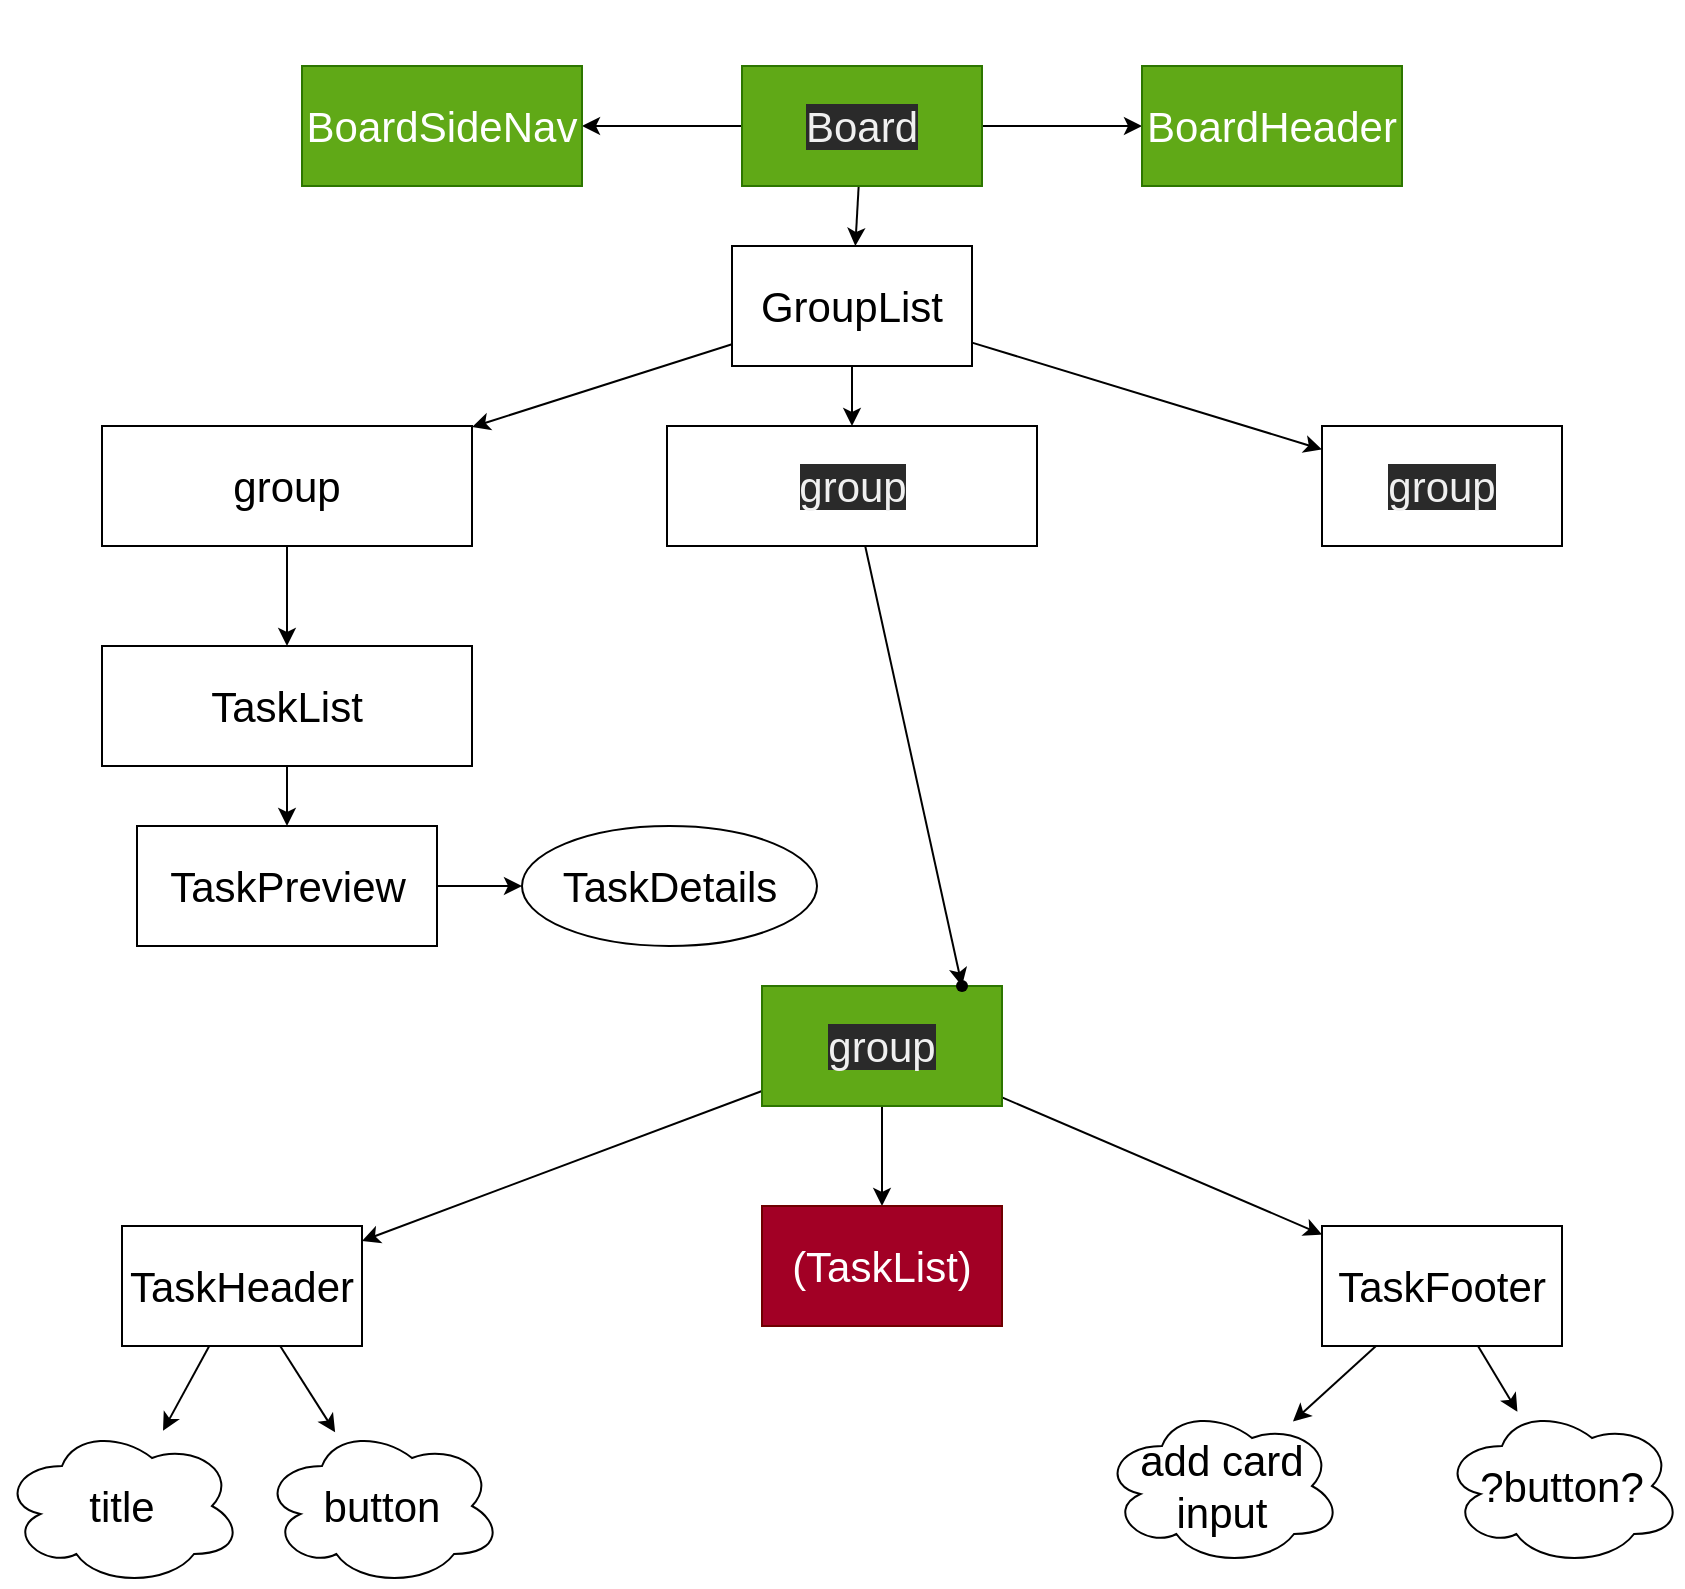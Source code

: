 <mxfile>
    <diagram id="UEK5dI_bNCnoH8c-1y-S" name="Page-1">
        <mxGraphModel dx="1860" dy="617" grid="1" gridSize="10" guides="1" tooltips="1" connect="1" arrows="1" fold="1" page="1" pageScale="1" pageWidth="850" pageHeight="1100" math="0" shadow="0">
            <root>
                <mxCell id="0"/>
                <mxCell id="1" parent="0"/>
                <mxCell id="14" value="" style="edgeStyle=none;html=1;fontSize=21;" edge="1" parent="1" source="10" target="13">
                    <mxGeometry relative="1" as="geometry"/>
                </mxCell>
                <mxCell id="30" value="" style="edgeStyle=none;html=1;fontSize=21;" edge="1" parent="1" source="10" target="29">
                    <mxGeometry relative="1" as="geometry"/>
                </mxCell>
                <mxCell id="32" value="" style="edgeStyle=none;html=1;fontSize=21;" edge="1" parent="1" source="10" target="31">
                    <mxGeometry relative="1" as="geometry"/>
                </mxCell>
                <mxCell id="10" value="&#10;&#10;&lt;span style=&quot;color: rgb(240, 240, 240); font-family: helvetica; font-size: 21px; font-style: normal; font-weight: 400; letter-spacing: normal; text-align: center; text-indent: 0px; text-transform: none; word-spacing: 0px; background-color: rgb(42, 42, 42); display: inline; float: none;&quot;&gt;Board&lt;/span&gt;&#10;&#10;" style="whiteSpace=wrap;html=1;fontSize=21;fillColor=#60a917;fontColor=#ffffff;strokeColor=#2D7600;" vertex="1" parent="1">
                    <mxGeometry x="360" y="60" width="120" height="60" as="geometry"/>
                </mxCell>
                <mxCell id="16" value="" style="edgeStyle=none;html=1;fontSize=21;" edge="1" parent="1" source="13" target="15">
                    <mxGeometry relative="1" as="geometry"/>
                </mxCell>
                <mxCell id="20" value="" style="edgeStyle=none;html=1;fontSize=21;" edge="1" parent="1" source="13" target="19">
                    <mxGeometry relative="1" as="geometry"/>
                </mxCell>
                <mxCell id="22" value="" style="edgeStyle=none;html=1;fontSize=21;" edge="1" parent="1" source="13" target="21">
                    <mxGeometry relative="1" as="geometry"/>
                </mxCell>
                <mxCell id="13" value="GroupList" style="whiteSpace=wrap;html=1;fontSize=21;" vertex="1" parent="1">
                    <mxGeometry x="355" y="150" width="120" height="60" as="geometry"/>
                </mxCell>
                <mxCell id="18" value="" style="edgeStyle=none;html=1;fontSize=21;" edge="1" parent="1" source="15" target="17">
                    <mxGeometry relative="1" as="geometry"/>
                </mxCell>
                <mxCell id="15" value="group" style="whiteSpace=wrap;html=1;fontSize=21;" vertex="1" parent="1">
                    <mxGeometry x="40" y="240" width="185" height="60" as="geometry"/>
                </mxCell>
                <mxCell id="24" value="" style="edgeStyle=none;html=1;fontSize=21;" edge="1" parent="1" source="17" target="23">
                    <mxGeometry relative="1" as="geometry"/>
                </mxCell>
                <mxCell id="17" value="TaskList" style="whiteSpace=wrap;html=1;fontSize=21;" vertex="1" parent="1">
                    <mxGeometry x="40" y="350" width="185" height="60" as="geometry"/>
                </mxCell>
                <mxCell id="59" value="" style="edgeStyle=none;html=1;fontSize=21;" edge="1" parent="1" source="19" target="58">
                    <mxGeometry relative="1" as="geometry"/>
                </mxCell>
                <mxCell id="19" value="&#10;&#10;&lt;span style=&quot;color: rgb(240, 240, 240); font-family: helvetica; font-size: 21px; font-style: normal; font-weight: 400; letter-spacing: normal; text-align: center; text-indent: 0px; text-transform: none; word-spacing: 0px; background-color: rgb(42, 42, 42); display: inline; float: none;&quot;&gt;group&lt;/span&gt;&#10;&#10;" style="whiteSpace=wrap;html=1;fontSize=21;" vertex="1" parent="1">
                    <mxGeometry x="322.5" y="240" width="185" height="60" as="geometry"/>
                </mxCell>
                <mxCell id="21" value="&#10;&#10;&lt;span style=&quot;color: rgb(240, 240, 240); font-family: helvetica; font-size: 21px; font-style: normal; font-weight: 400; letter-spacing: normal; text-align: center; text-indent: 0px; text-transform: none; word-spacing: 0px; background-color: rgb(42, 42, 42); display: inline; float: none;&quot;&gt;group&lt;/span&gt;&#10;&#10;" style="whiteSpace=wrap;html=1;fontSize=21;" vertex="1" parent="1">
                    <mxGeometry x="650" y="240" width="120" height="60" as="geometry"/>
                </mxCell>
                <mxCell id="28" value="" style="edgeStyle=none;html=1;fontSize=21;" edge="1" parent="1" source="23" target="27">
                    <mxGeometry relative="1" as="geometry"/>
                </mxCell>
                <mxCell id="23" value="TaskPreview" style="whiteSpace=wrap;html=1;fontSize=21;" vertex="1" parent="1">
                    <mxGeometry x="57.5" y="440" width="150" height="60" as="geometry"/>
                </mxCell>
                <mxCell id="27" value="TaskDetails" style="ellipse;whiteSpace=wrap;html=1;fontSize=21;" vertex="1" parent="1">
                    <mxGeometry x="250" y="440" width="147.5" height="60" as="geometry"/>
                </mxCell>
                <mxCell id="29" value="BoardSideNav" style="whiteSpace=wrap;html=1;fontSize=21;fillColor=#60a917;fontColor=#ffffff;strokeColor=#2D7600;" vertex="1" parent="1">
                    <mxGeometry x="140" y="60" width="140" height="60" as="geometry"/>
                </mxCell>
                <mxCell id="31" value="BoardHeader" style="whiteSpace=wrap;html=1;fontSize=21;fillColor=#60a917;fontColor=#ffffff;strokeColor=#2D7600;" vertex="1" parent="1">
                    <mxGeometry x="560" y="60" width="130" height="60" as="geometry"/>
                </mxCell>
                <mxCell id="36" value="" style="edgeStyle=none;html=1;fontSize=21;" edge="1" parent="1" source="34" target="35">
                    <mxGeometry relative="1" as="geometry"/>
                </mxCell>
                <mxCell id="38" value="" style="edgeStyle=none;html=1;fontSize=21;" edge="1" parent="1" source="34" target="37">
                    <mxGeometry relative="1" as="geometry"/>
                </mxCell>
                <mxCell id="40" value="" style="edgeStyle=none;html=1;fontSize=21;" edge="1" parent="1" source="34" target="39">
                    <mxGeometry relative="1" as="geometry"/>
                </mxCell>
                <mxCell id="34" value="&#10;&#10;&lt;span style=&quot;color: rgb(240, 240, 240); font-family: helvetica; font-size: 21px; font-style: normal; font-weight: 400; letter-spacing: normal; text-align: center; text-indent: 0px; text-transform: none; word-spacing: 0px; background-color: rgb(42, 42, 42); display: inline; float: none;&quot;&gt;group&lt;/span&gt;&#10;&#10;" style="whiteSpace=wrap;html=1;fontSize=21;fillColor=#60a917;fontColor=#ffffff;strokeColor=#2D7600;" vertex="1" parent="1">
                    <mxGeometry x="370" y="520" width="120" height="60" as="geometry"/>
                </mxCell>
                <mxCell id="47" value="" style="edgeStyle=none;html=1;fontSize=21;" edge="1" parent="1" source="35" target="46">
                    <mxGeometry relative="1" as="geometry"/>
                </mxCell>
                <mxCell id="51" value="" style="edgeStyle=none;html=1;fontSize=21;" edge="1" parent="1" source="35" target="50">
                    <mxGeometry relative="1" as="geometry"/>
                </mxCell>
                <mxCell id="35" value="TaskHeader" style="whiteSpace=wrap;html=1;fontSize=21;" vertex="1" parent="1">
                    <mxGeometry x="50" y="640" width="120" height="60" as="geometry"/>
                </mxCell>
                <mxCell id="53" value="" style="edgeStyle=none;html=1;fontSize=21;" edge="1" parent="1" source="37" target="52">
                    <mxGeometry relative="1" as="geometry"/>
                </mxCell>
                <mxCell id="55" value="" style="edgeStyle=none;html=1;fontSize=21;" edge="1" parent="1" source="37" target="54">
                    <mxGeometry relative="1" as="geometry"/>
                </mxCell>
                <mxCell id="37" value="TaskFooter" style="whiteSpace=wrap;html=1;fontSize=21;" vertex="1" parent="1">
                    <mxGeometry x="650" y="640" width="120" height="60" as="geometry"/>
                </mxCell>
                <mxCell id="39" value="(TaskList)" style="whiteSpace=wrap;html=1;fontSize=21;fillColor=#a20025;strokeColor=#6F0000;fontColor=#ffffff;" vertex="1" parent="1">
                    <mxGeometry x="370" y="630" width="120" height="60" as="geometry"/>
                </mxCell>
                <mxCell id="46" value="title" style="ellipse;shape=cloud;whiteSpace=wrap;html=1;fontSize=21;" vertex="1" parent="1">
                    <mxGeometry x="-10" y="740" width="120" height="80" as="geometry"/>
                </mxCell>
                <mxCell id="50" value="button" style="ellipse;shape=cloud;whiteSpace=wrap;html=1;fontSize=21;" vertex="1" parent="1">
                    <mxGeometry x="120" y="740" width="120" height="80" as="geometry"/>
                </mxCell>
                <mxCell id="52" value="add card input" style="ellipse;shape=cloud;whiteSpace=wrap;html=1;fontSize=21;" vertex="1" parent="1">
                    <mxGeometry x="540" y="730" width="120" height="80" as="geometry"/>
                </mxCell>
                <mxCell id="54" value="?button?" style="ellipse;shape=cloud;whiteSpace=wrap;html=1;fontSize=21;" vertex="1" parent="1">
                    <mxGeometry x="710" y="730" width="120" height="80" as="geometry"/>
                </mxCell>
                <mxCell id="58" value="" style="shape=waypoint;sketch=0;size=6;pointerEvents=1;points=[];fillColor=default;resizable=0;rotatable=0;perimeter=centerPerimeter;snapToPoint=1;fontSize=21;" vertex="1" parent="1">
                    <mxGeometry x="450" y="500" width="40" height="40" as="geometry"/>
                </mxCell>
            </root>
        </mxGraphModel>
    </diagram>
</mxfile>